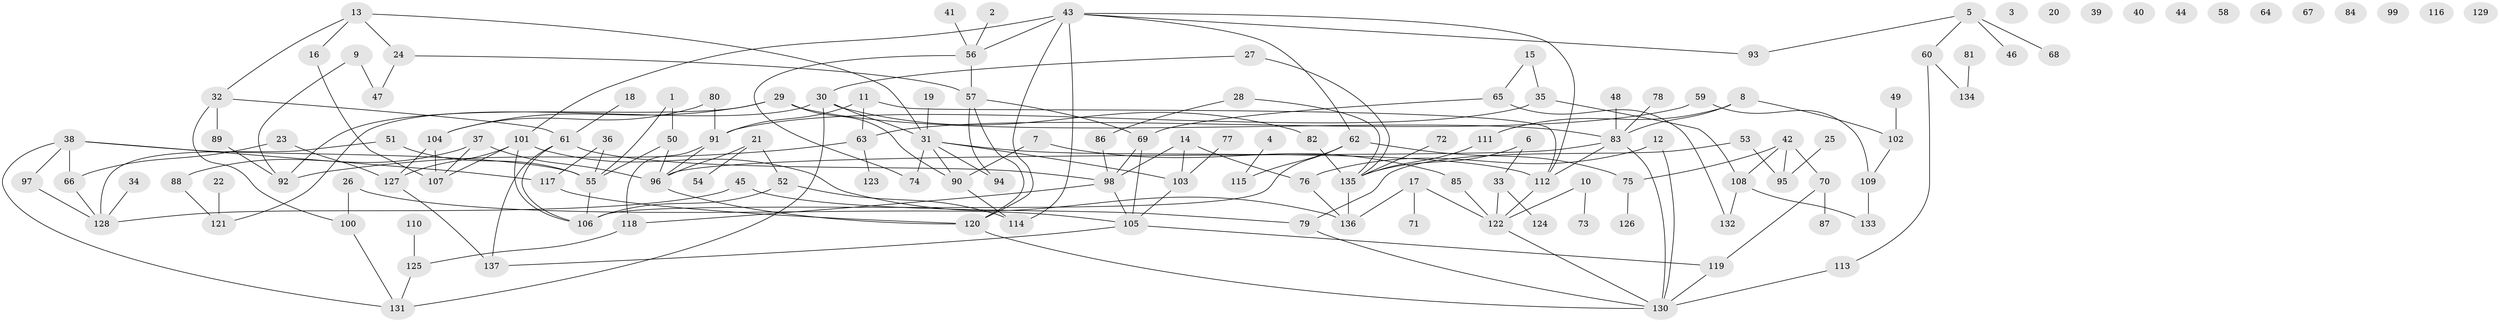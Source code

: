 // coarse degree distribution, {9: 0.041666666666666664, 11: 0.013888888888888888, 4: 0.18055555555555555, 12: 0.013888888888888888, 2: 0.2638888888888889, 8: 0.013888888888888888, 1: 0.18055555555555555, 5: 0.06944444444444445, 6: 0.027777777777777776, 7: 0.05555555555555555, 3: 0.1388888888888889}
// Generated by graph-tools (version 1.1) at 2025/48/03/04/25 22:48:35]
// undirected, 137 vertices, 184 edges
graph export_dot {
  node [color=gray90,style=filled];
  1;
  2;
  3;
  4;
  5;
  6;
  7;
  8;
  9;
  10;
  11;
  12;
  13;
  14;
  15;
  16;
  17;
  18;
  19;
  20;
  21;
  22;
  23;
  24;
  25;
  26;
  27;
  28;
  29;
  30;
  31;
  32;
  33;
  34;
  35;
  36;
  37;
  38;
  39;
  40;
  41;
  42;
  43;
  44;
  45;
  46;
  47;
  48;
  49;
  50;
  51;
  52;
  53;
  54;
  55;
  56;
  57;
  58;
  59;
  60;
  61;
  62;
  63;
  64;
  65;
  66;
  67;
  68;
  69;
  70;
  71;
  72;
  73;
  74;
  75;
  76;
  77;
  78;
  79;
  80;
  81;
  82;
  83;
  84;
  85;
  86;
  87;
  88;
  89;
  90;
  91;
  92;
  93;
  94;
  95;
  96;
  97;
  98;
  99;
  100;
  101;
  102;
  103;
  104;
  105;
  106;
  107;
  108;
  109;
  110;
  111;
  112;
  113;
  114;
  115;
  116;
  117;
  118;
  119;
  120;
  121;
  122;
  123;
  124;
  125;
  126;
  127;
  128;
  129;
  130;
  131;
  132;
  133;
  134;
  135;
  136;
  137;
  1 -- 50;
  1 -- 55;
  2 -- 56;
  4 -- 115;
  5 -- 46;
  5 -- 60;
  5 -- 68;
  5 -- 93;
  6 -- 33;
  6 -- 135;
  7 -- 85;
  7 -- 90;
  8 -- 83;
  8 -- 102;
  8 -- 111;
  9 -- 47;
  9 -- 92;
  10 -- 73;
  10 -- 122;
  11 -- 63;
  11 -- 91;
  11 -- 112;
  12 -- 76;
  12 -- 130;
  13 -- 16;
  13 -- 24;
  13 -- 31;
  13 -- 32;
  14 -- 76;
  14 -- 98;
  14 -- 103;
  15 -- 35;
  15 -- 65;
  16 -- 107;
  17 -- 71;
  17 -- 122;
  17 -- 136;
  18 -- 61;
  19 -- 31;
  21 -- 52;
  21 -- 54;
  21 -- 96;
  22 -- 121;
  23 -- 66;
  23 -- 127;
  24 -- 47;
  24 -- 57;
  25 -- 95;
  26 -- 100;
  26 -- 105;
  27 -- 30;
  27 -- 135;
  28 -- 86;
  28 -- 135;
  29 -- 83;
  29 -- 90;
  29 -- 92;
  29 -- 104;
  30 -- 31;
  30 -- 82;
  30 -- 121;
  30 -- 131;
  31 -- 74;
  31 -- 90;
  31 -- 94;
  31 -- 103;
  31 -- 112;
  32 -- 61;
  32 -- 89;
  32 -- 100;
  33 -- 122;
  33 -- 124;
  34 -- 128;
  35 -- 91;
  35 -- 108;
  36 -- 55;
  36 -- 117;
  37 -- 88;
  37 -- 96;
  37 -- 107;
  38 -- 55;
  38 -- 66;
  38 -- 97;
  38 -- 117;
  38 -- 131;
  41 -- 56;
  42 -- 70;
  42 -- 75;
  42 -- 95;
  42 -- 108;
  43 -- 56;
  43 -- 62;
  43 -- 93;
  43 -- 101;
  43 -- 112;
  43 -- 114;
  43 -- 120;
  45 -- 79;
  45 -- 128;
  48 -- 83;
  49 -- 102;
  50 -- 55;
  50 -- 96;
  51 -- 55;
  51 -- 128;
  52 -- 106;
  52 -- 114;
  53 -- 79;
  53 -- 95;
  55 -- 106;
  56 -- 57;
  56 -- 74;
  57 -- 69;
  57 -- 94;
  57 -- 120;
  59 -- 63;
  59 -- 109;
  60 -- 113;
  60 -- 134;
  61 -- 98;
  61 -- 106;
  61 -- 137;
  62 -- 75;
  62 -- 106;
  62 -- 115;
  63 -- 92;
  63 -- 123;
  65 -- 69;
  65 -- 132;
  66 -- 128;
  69 -- 98;
  69 -- 105;
  70 -- 87;
  70 -- 119;
  72 -- 135;
  75 -- 126;
  76 -- 136;
  77 -- 103;
  78 -- 83;
  79 -- 130;
  80 -- 91;
  80 -- 104;
  81 -- 134;
  82 -- 135;
  83 -- 96;
  83 -- 112;
  83 -- 130;
  85 -- 122;
  86 -- 98;
  88 -- 121;
  89 -- 92;
  90 -- 114;
  91 -- 96;
  91 -- 118;
  96 -- 120;
  97 -- 128;
  98 -- 105;
  98 -- 118;
  100 -- 131;
  101 -- 106;
  101 -- 107;
  101 -- 127;
  101 -- 136;
  102 -- 109;
  103 -- 105;
  104 -- 107;
  104 -- 127;
  105 -- 119;
  105 -- 137;
  108 -- 132;
  108 -- 133;
  109 -- 133;
  110 -- 125;
  111 -- 135;
  112 -- 122;
  113 -- 130;
  117 -- 120;
  118 -- 125;
  119 -- 130;
  120 -- 130;
  122 -- 130;
  125 -- 131;
  127 -- 137;
  135 -- 136;
}
